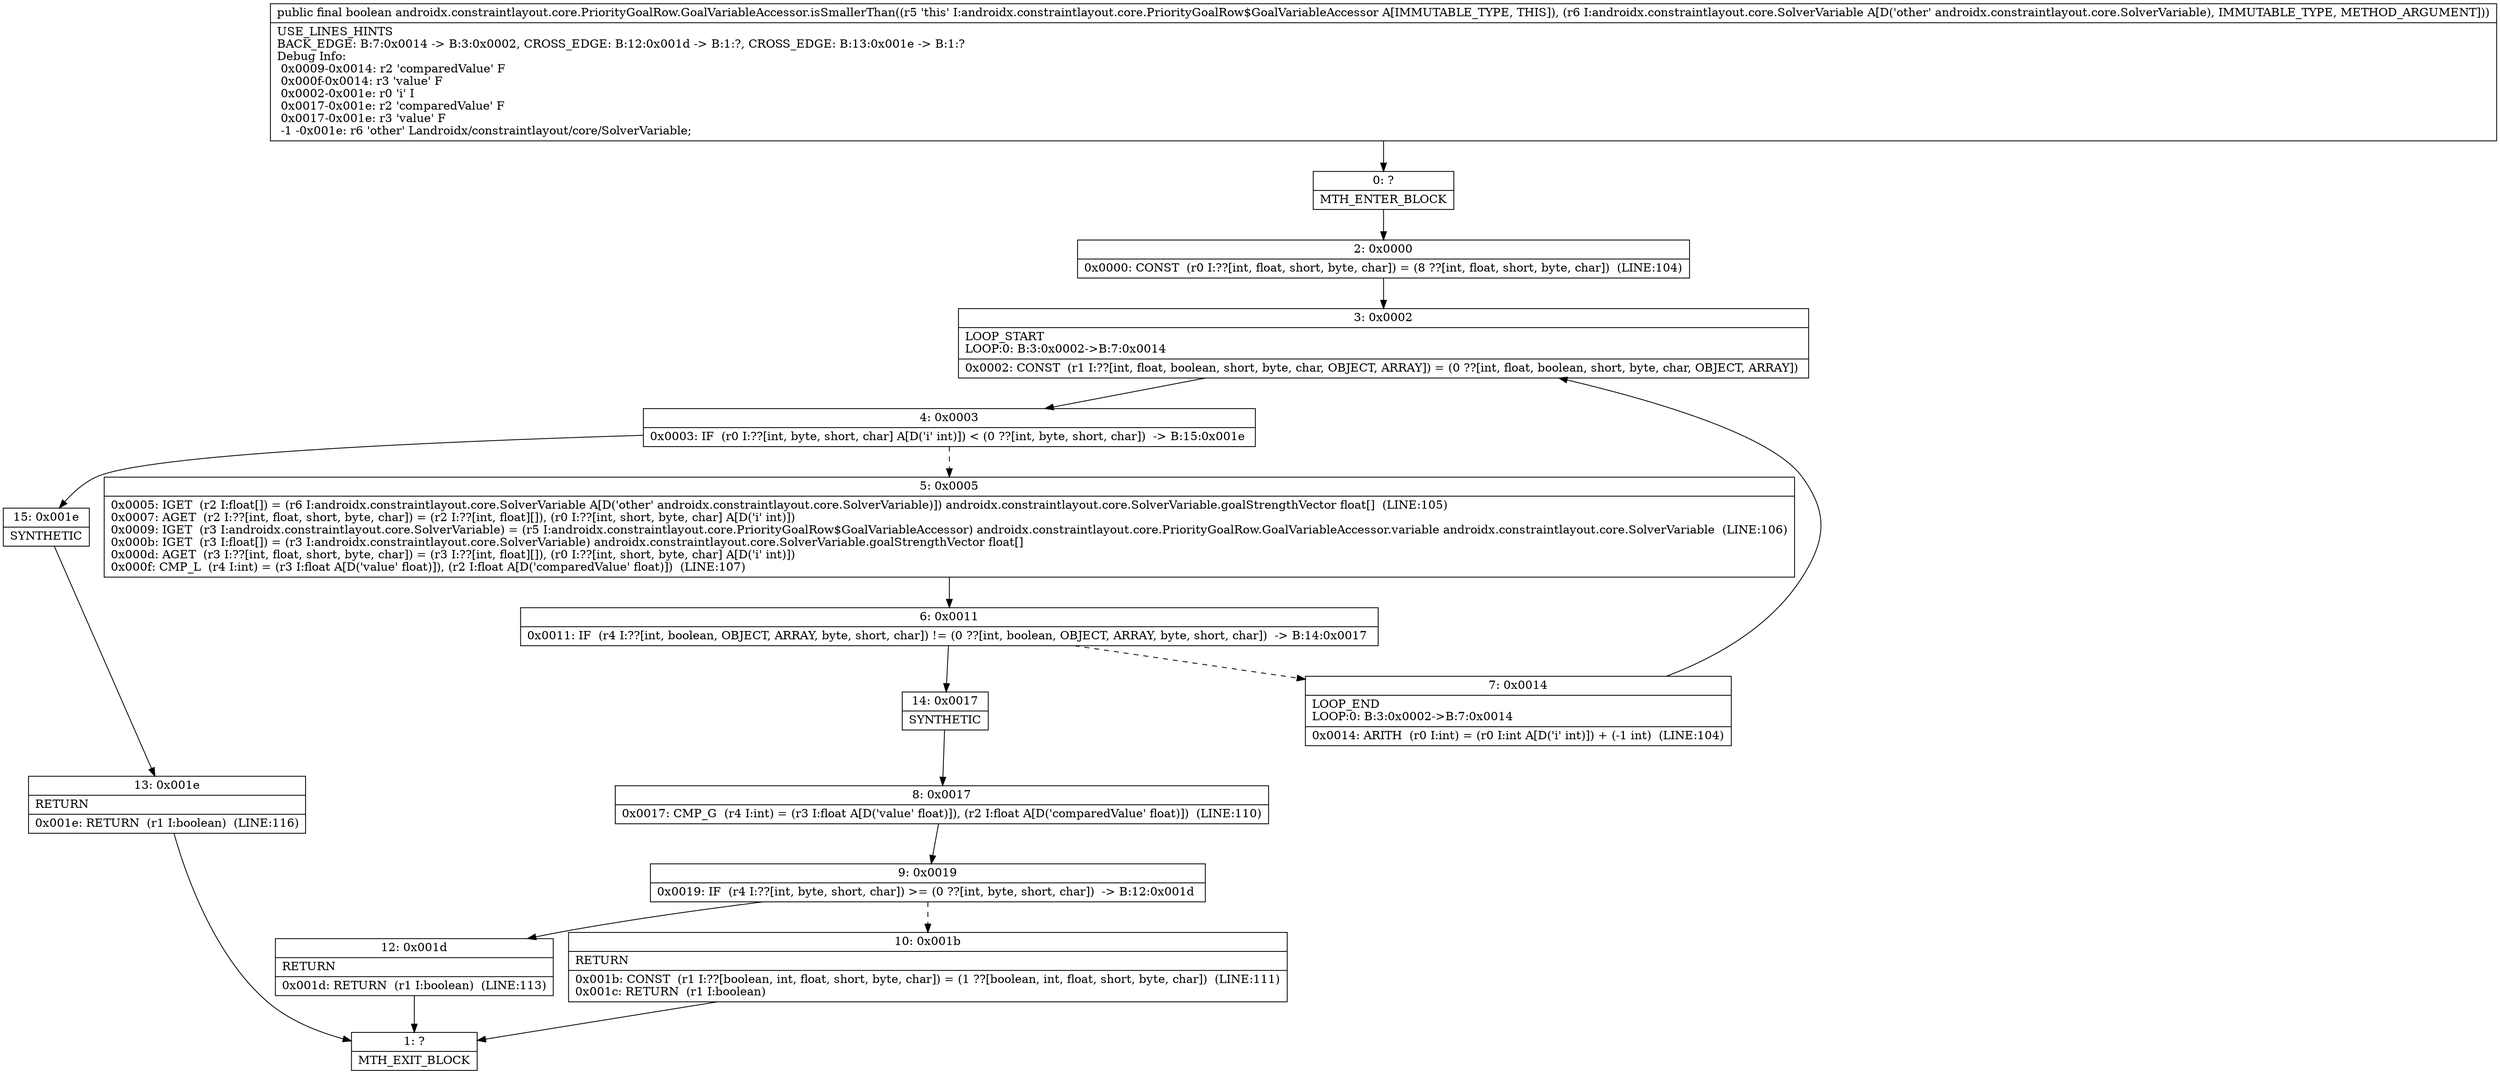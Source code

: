 digraph "CFG forandroidx.constraintlayout.core.PriorityGoalRow.GoalVariableAccessor.isSmallerThan(Landroidx\/constraintlayout\/core\/SolverVariable;)Z" {
Node_0 [shape=record,label="{0\:\ ?|MTH_ENTER_BLOCK\l}"];
Node_2 [shape=record,label="{2\:\ 0x0000|0x0000: CONST  (r0 I:??[int, float, short, byte, char]) = (8 ??[int, float, short, byte, char])  (LINE:104)\l}"];
Node_3 [shape=record,label="{3\:\ 0x0002|LOOP_START\lLOOP:0: B:3:0x0002\-\>B:7:0x0014\l|0x0002: CONST  (r1 I:??[int, float, boolean, short, byte, char, OBJECT, ARRAY]) = (0 ??[int, float, boolean, short, byte, char, OBJECT, ARRAY]) \l}"];
Node_4 [shape=record,label="{4\:\ 0x0003|0x0003: IF  (r0 I:??[int, byte, short, char] A[D('i' int)]) \< (0 ??[int, byte, short, char])  \-\> B:15:0x001e \l}"];
Node_5 [shape=record,label="{5\:\ 0x0005|0x0005: IGET  (r2 I:float[]) = (r6 I:androidx.constraintlayout.core.SolverVariable A[D('other' androidx.constraintlayout.core.SolverVariable)]) androidx.constraintlayout.core.SolverVariable.goalStrengthVector float[]  (LINE:105)\l0x0007: AGET  (r2 I:??[int, float, short, byte, char]) = (r2 I:??[int, float][]), (r0 I:??[int, short, byte, char] A[D('i' int)]) \l0x0009: IGET  (r3 I:androidx.constraintlayout.core.SolverVariable) = (r5 I:androidx.constraintlayout.core.PriorityGoalRow$GoalVariableAccessor) androidx.constraintlayout.core.PriorityGoalRow.GoalVariableAccessor.variable androidx.constraintlayout.core.SolverVariable  (LINE:106)\l0x000b: IGET  (r3 I:float[]) = (r3 I:androidx.constraintlayout.core.SolverVariable) androidx.constraintlayout.core.SolverVariable.goalStrengthVector float[] \l0x000d: AGET  (r3 I:??[int, float, short, byte, char]) = (r3 I:??[int, float][]), (r0 I:??[int, short, byte, char] A[D('i' int)]) \l0x000f: CMP_L  (r4 I:int) = (r3 I:float A[D('value' float)]), (r2 I:float A[D('comparedValue' float)])  (LINE:107)\l}"];
Node_6 [shape=record,label="{6\:\ 0x0011|0x0011: IF  (r4 I:??[int, boolean, OBJECT, ARRAY, byte, short, char]) != (0 ??[int, boolean, OBJECT, ARRAY, byte, short, char])  \-\> B:14:0x0017 \l}"];
Node_7 [shape=record,label="{7\:\ 0x0014|LOOP_END\lLOOP:0: B:3:0x0002\-\>B:7:0x0014\l|0x0014: ARITH  (r0 I:int) = (r0 I:int A[D('i' int)]) + (\-1 int)  (LINE:104)\l}"];
Node_14 [shape=record,label="{14\:\ 0x0017|SYNTHETIC\l}"];
Node_8 [shape=record,label="{8\:\ 0x0017|0x0017: CMP_G  (r4 I:int) = (r3 I:float A[D('value' float)]), (r2 I:float A[D('comparedValue' float)])  (LINE:110)\l}"];
Node_9 [shape=record,label="{9\:\ 0x0019|0x0019: IF  (r4 I:??[int, byte, short, char]) \>= (0 ??[int, byte, short, char])  \-\> B:12:0x001d \l}"];
Node_10 [shape=record,label="{10\:\ 0x001b|RETURN\l|0x001b: CONST  (r1 I:??[boolean, int, float, short, byte, char]) = (1 ??[boolean, int, float, short, byte, char])  (LINE:111)\l0x001c: RETURN  (r1 I:boolean) \l}"];
Node_1 [shape=record,label="{1\:\ ?|MTH_EXIT_BLOCK\l}"];
Node_12 [shape=record,label="{12\:\ 0x001d|RETURN\l|0x001d: RETURN  (r1 I:boolean)  (LINE:113)\l}"];
Node_15 [shape=record,label="{15\:\ 0x001e|SYNTHETIC\l}"];
Node_13 [shape=record,label="{13\:\ 0x001e|RETURN\l|0x001e: RETURN  (r1 I:boolean)  (LINE:116)\l}"];
MethodNode[shape=record,label="{public final boolean androidx.constraintlayout.core.PriorityGoalRow.GoalVariableAccessor.isSmallerThan((r5 'this' I:androidx.constraintlayout.core.PriorityGoalRow$GoalVariableAccessor A[IMMUTABLE_TYPE, THIS]), (r6 I:androidx.constraintlayout.core.SolverVariable A[D('other' androidx.constraintlayout.core.SolverVariable), IMMUTABLE_TYPE, METHOD_ARGUMENT]))  | USE_LINES_HINTS\lBACK_EDGE: B:7:0x0014 \-\> B:3:0x0002, CROSS_EDGE: B:12:0x001d \-\> B:1:?, CROSS_EDGE: B:13:0x001e \-\> B:1:?\lDebug Info:\l  0x0009\-0x0014: r2 'comparedValue' F\l  0x000f\-0x0014: r3 'value' F\l  0x0002\-0x001e: r0 'i' I\l  0x0017\-0x001e: r2 'comparedValue' F\l  0x0017\-0x001e: r3 'value' F\l  \-1 \-0x001e: r6 'other' Landroidx\/constraintlayout\/core\/SolverVariable;\l}"];
MethodNode -> Node_0;Node_0 -> Node_2;
Node_2 -> Node_3;
Node_3 -> Node_4;
Node_4 -> Node_5[style=dashed];
Node_4 -> Node_15;
Node_5 -> Node_6;
Node_6 -> Node_7[style=dashed];
Node_6 -> Node_14;
Node_7 -> Node_3;
Node_14 -> Node_8;
Node_8 -> Node_9;
Node_9 -> Node_10[style=dashed];
Node_9 -> Node_12;
Node_10 -> Node_1;
Node_12 -> Node_1;
Node_15 -> Node_13;
Node_13 -> Node_1;
}

